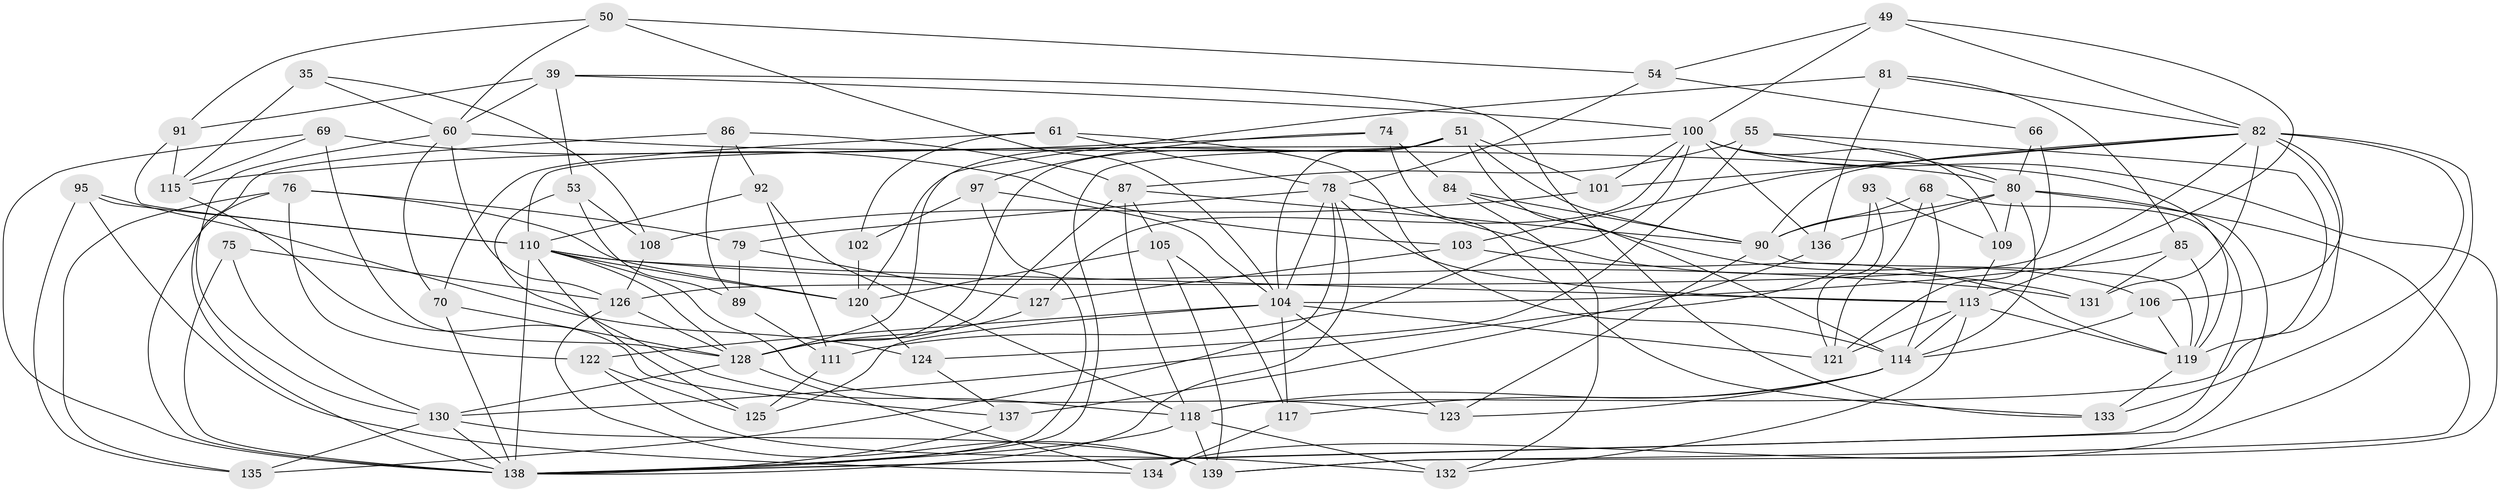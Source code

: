 // original degree distribution, {4: 1.0}
// Generated by graph-tools (version 1.1) at 2025/58/03/09/25 04:58:30]
// undirected, 69 vertices, 182 edges
graph export_dot {
graph [start="1"]
  node [color=gray90,style=filled];
  35;
  39 [super="+34"];
  49;
  50;
  51 [super="+17"];
  53;
  54;
  55;
  60 [super="+12+38"];
  61;
  66;
  68;
  69;
  70;
  74;
  75;
  76 [super="+73"];
  78 [super="+4+28"];
  79;
  80 [super="+9+13+33"];
  81;
  82 [super="+42+62"];
  84;
  85;
  86;
  87 [super="+59+83"];
  89;
  90 [super="+64+67"];
  91;
  92;
  93;
  95;
  97;
  100 [super="+8+58+96+71"];
  101;
  102;
  103;
  104 [super="+47+88+48"];
  105;
  106;
  108;
  109;
  110 [super="+98+15+29"];
  111;
  113 [super="+46+57"];
  114 [super="+40+77"];
  115 [super="+10"];
  117;
  118 [super="+56"];
  119 [super="+44+63"];
  120 [super="+22+45"];
  121 [super="+65"];
  122;
  123;
  124;
  125;
  126 [super="+99"];
  127;
  128 [super="+7+16+116"];
  130 [super="+21+72"];
  131;
  132;
  133;
  134 [super="+27"];
  135;
  136;
  137;
  138 [super="+129"];
  139 [super="+112"];
  35 -- 108;
  35 -- 115 [weight=2];
  35 -- 60;
  39 -- 91;
  39 -- 133;
  39 -- 60 [weight=2];
  39 -- 100;
  39 -- 53;
  49 -- 54;
  49 -- 100;
  49 -- 82;
  49 -- 113;
  50 -- 91;
  50 -- 104;
  50 -- 54;
  50 -- 60;
  51 -- 101;
  51 -- 90 [weight=2];
  51 -- 114;
  51 -- 128;
  51 -- 120;
  51 -- 138;
  51 -- 104;
  53 -- 108;
  53 -- 89;
  53 -- 118;
  54 -- 66;
  54 -- 78;
  55 -- 124;
  55 -- 87;
  55 -- 80;
  55 -- 119;
  60 -- 126;
  60 -- 80;
  60 -- 70;
  60 -- 130;
  61 -- 70;
  61 -- 102;
  61 -- 78;
  61 -- 114;
  66 -- 121 [weight=2];
  66 -- 80;
  68 -- 114;
  68 -- 90;
  68 -- 121;
  68 -- 138;
  69 -- 128;
  69 -- 103;
  69 -- 115;
  69 -- 138;
  70 -- 138;
  70 -- 128;
  74 -- 115;
  74 -- 133;
  74 -- 84;
  74 -- 97;
  75 -- 130;
  75 -- 126 [weight=2];
  75 -- 138;
  76 -- 138 [weight=2];
  76 -- 135;
  76 -- 120;
  76 -- 122;
  76 -- 79;
  78 -- 135;
  78 -- 131;
  78 -- 79;
  78 -- 138;
  78 -- 113;
  78 -- 104;
  79 -- 89;
  79 -- 127;
  80 -- 136;
  80 -- 139;
  80 -- 138;
  80 -- 114 [weight=2];
  80 -- 109;
  80 -- 90;
  81 -- 136;
  81 -- 82;
  81 -- 85;
  81 -- 128;
  82 -- 134 [weight=3];
  82 -- 101;
  82 -- 126;
  82 -- 131;
  82 -- 133;
  82 -- 103;
  82 -- 106;
  82 -- 118;
  82 -- 90 [weight=2];
  84 -- 106;
  84 -- 132;
  84 -- 90;
  85 -- 131;
  85 -- 119;
  85 -- 104;
  86 -- 92;
  86 -- 89;
  86 -- 138;
  86 -- 87;
  87 -- 105;
  87 -- 128 [weight=2];
  87 -- 118 [weight=2];
  87 -- 90;
  89 -- 111;
  90 -- 119;
  90 -- 123;
  91 -- 115;
  91 -- 110;
  92 -- 111;
  92 -- 110;
  92 -- 118;
  93 -- 109;
  93 -- 121;
  93 -- 130 [weight=2];
  95 -- 135;
  95 -- 124;
  95 -- 110;
  95 -- 134;
  97 -- 104;
  97 -- 102;
  97 -- 138;
  100 -- 127;
  100 -- 136;
  100 -- 139 [weight=2];
  100 -- 101;
  100 -- 111;
  100 -- 110 [weight=2];
  100 -- 109;
  100 -- 119 [weight=3];
  101 -- 108;
  102 -- 120 [weight=2];
  103 -- 119;
  103 -- 127;
  104 -- 125;
  104 -- 123;
  104 -- 121;
  104 -- 122;
  104 -- 117;
  105 -- 120;
  105 -- 117;
  105 -- 139;
  106 -- 114;
  106 -- 119;
  108 -- 126;
  109 -- 113;
  110 -- 123;
  110 -- 125;
  110 -- 128 [weight=2];
  110 -- 131;
  110 -- 120 [weight=2];
  110 -- 138 [weight=3];
  110 -- 113;
  111 -- 125;
  113 -- 121;
  113 -- 119;
  113 -- 114;
  113 -- 132;
  114 -- 118;
  114 -- 123;
  114 -- 117;
  115 -- 137;
  117 -- 134;
  118 -- 139 [weight=2];
  118 -- 132;
  118 -- 138;
  119 -- 133;
  120 -- 124;
  122 -- 132;
  122 -- 125;
  124 -- 137;
  126 -- 139 [weight=2];
  126 -- 128;
  127 -- 128;
  128 -- 134;
  128 -- 130;
  130 -- 139 [weight=2];
  130 -- 135;
  130 -- 138 [weight=2];
  136 -- 137;
  137 -- 138;
}
